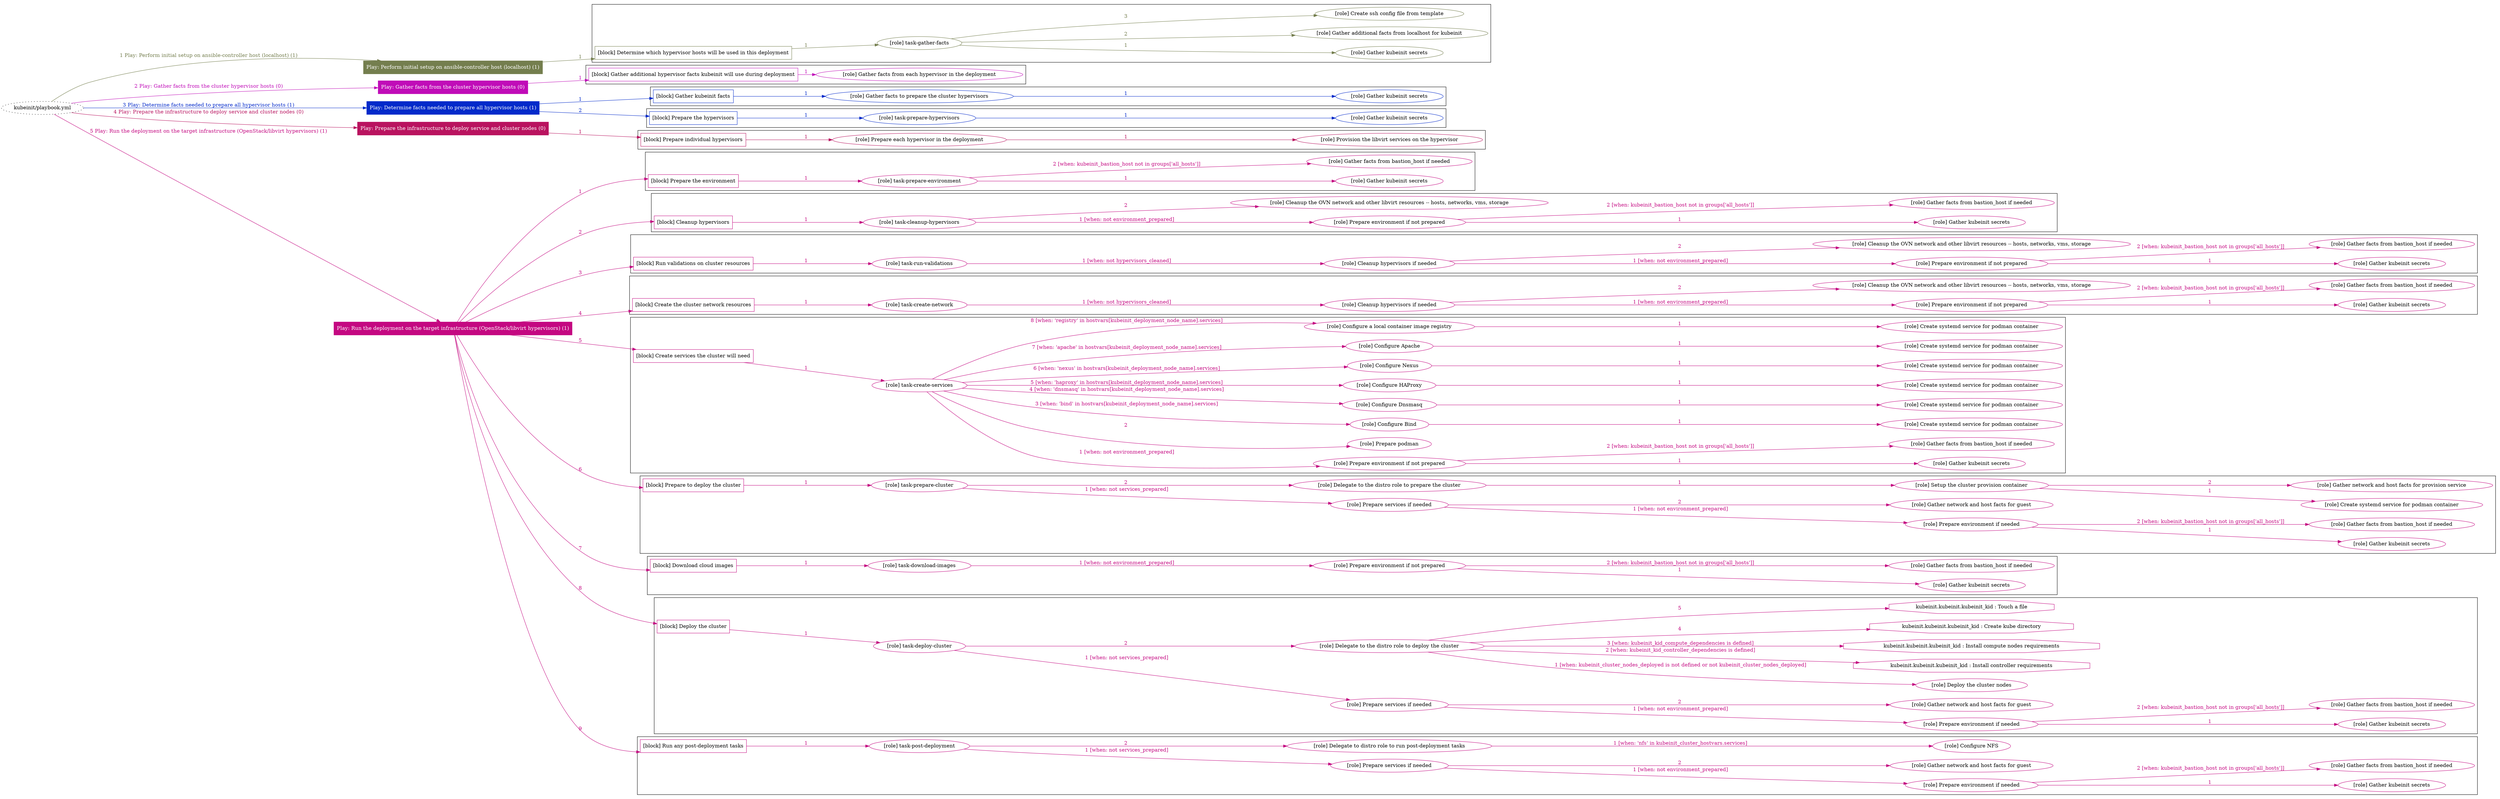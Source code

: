 digraph {
	graph [concentrate=true ordering=in rankdir=LR ratio=fill]
	edge [esep=5 sep=10]
	"kubeinit/playbook.yml" [URL="/home/runner/work/kubeinit/kubeinit/kubeinit/playbook.yml" id=playbook_21235472 style=dotted]
	"kubeinit/playbook.yml" -> play_1f4f3365 [label="1 Play: Perform initial setup on ansible-controller host (localhost) (1)" color="#747e4e" fontcolor="#747e4e" id=edge_play_1f4f3365 labeltooltip="1 Play: Perform initial setup on ansible-controller host (localhost) (1)" tooltip="1 Play: Perform initial setup on ansible-controller host (localhost) (1)"]
	subgraph "Play: Perform initial setup on ansible-controller host (localhost) (1)" {
		play_1f4f3365 [label="Play: Perform initial setup on ansible-controller host (localhost) (1)" URL="/home/runner/work/kubeinit/kubeinit/kubeinit/playbook.yml" color="#747e4e" fontcolor="#ffffff" id=play_1f4f3365 shape=box style=filled tooltip=localhost]
		play_1f4f3365 -> block_ff9e8932 [label=1 color="#747e4e" fontcolor="#747e4e" id=edge_block_ff9e8932 labeltooltip=1 tooltip=1]
		subgraph cluster_block_ff9e8932 {
			block_ff9e8932 [label="[block] Determine which hypervisor hosts will be used in this deployment" URL="/home/runner/work/kubeinit/kubeinit/kubeinit/playbook.yml" color="#747e4e" id=block_ff9e8932 labeltooltip="Determine which hypervisor hosts will be used in this deployment" shape=box tooltip="Determine which hypervisor hosts will be used in this deployment"]
			block_ff9e8932 -> role_da3640dc [label="1 " color="#747e4e" fontcolor="#747e4e" id=edge_role_da3640dc labeltooltip="1 " tooltip="1 "]
			subgraph "task-gather-facts" {
				role_da3640dc [label="[role] task-gather-facts" URL="/home/runner/work/kubeinit/kubeinit/kubeinit/playbook.yml" color="#747e4e" id=role_da3640dc tooltip="task-gather-facts"]
				role_da3640dc -> role_4fea3821 [label="1 " color="#747e4e" fontcolor="#747e4e" id=edge_role_4fea3821 labeltooltip="1 " tooltip="1 "]
				subgraph "Gather kubeinit secrets" {
					role_4fea3821 [label="[role] Gather kubeinit secrets" URL="/home/runner/.ansible/collections/ansible_collections/kubeinit/kubeinit/roles/kubeinit_prepare/tasks/build_hypervisors_group.yml" color="#747e4e" id=role_4fea3821 tooltip="Gather kubeinit secrets"]
				}
				role_da3640dc -> role_4d89ebb9 [label="2 " color="#747e4e" fontcolor="#747e4e" id=edge_role_4d89ebb9 labeltooltip="2 " tooltip="2 "]
				subgraph "Gather additional facts from localhost for kubeinit" {
					role_4d89ebb9 [label="[role] Gather additional facts from localhost for kubeinit" URL="/home/runner/.ansible/collections/ansible_collections/kubeinit/kubeinit/roles/kubeinit_prepare/tasks/build_hypervisors_group.yml" color="#747e4e" id=role_4d89ebb9 tooltip="Gather additional facts from localhost for kubeinit"]
				}
				role_da3640dc -> role_6c531933 [label="3 " color="#747e4e" fontcolor="#747e4e" id=edge_role_6c531933 labeltooltip="3 " tooltip="3 "]
				subgraph "Create ssh config file from template" {
					role_6c531933 [label="[role] Create ssh config file from template" URL="/home/runner/.ansible/collections/ansible_collections/kubeinit/kubeinit/roles/kubeinit_prepare/tasks/build_hypervisors_group.yml" color="#747e4e" id=role_6c531933 tooltip="Create ssh config file from template"]
				}
			}
		}
	}
	"kubeinit/playbook.yml" -> play_db248023 [label="2 Play: Gather facts from the cluster hypervisor hosts (0)" color="#c00cb8" fontcolor="#c00cb8" id=edge_play_db248023 labeltooltip="2 Play: Gather facts from the cluster hypervisor hosts (0)" tooltip="2 Play: Gather facts from the cluster hypervisor hosts (0)"]
	subgraph "Play: Gather facts from the cluster hypervisor hosts (0)" {
		play_db248023 [label="Play: Gather facts from the cluster hypervisor hosts (0)" URL="/home/runner/work/kubeinit/kubeinit/kubeinit/playbook.yml" color="#c00cb8" fontcolor="#ffffff" id=play_db248023 shape=box style=filled tooltip="Play: Gather facts from the cluster hypervisor hosts (0)"]
		play_db248023 -> block_a4d9d4aa [label=1 color="#c00cb8" fontcolor="#c00cb8" id=edge_block_a4d9d4aa labeltooltip=1 tooltip=1]
		subgraph cluster_block_a4d9d4aa {
			block_a4d9d4aa [label="[block] Gather additional hypervisor facts kubeinit will use during deployment" URL="/home/runner/work/kubeinit/kubeinit/kubeinit/playbook.yml" color="#c00cb8" id=block_a4d9d4aa labeltooltip="Gather additional hypervisor facts kubeinit will use during deployment" shape=box tooltip="Gather additional hypervisor facts kubeinit will use during deployment"]
			block_a4d9d4aa -> role_084b9952 [label="1 " color="#c00cb8" fontcolor="#c00cb8" id=edge_role_084b9952 labeltooltip="1 " tooltip="1 "]
			subgraph "Gather facts from each hypervisor in the deployment" {
				role_084b9952 [label="[role] Gather facts from each hypervisor in the deployment" URL="/home/runner/work/kubeinit/kubeinit/kubeinit/playbook.yml" color="#c00cb8" id=role_084b9952 tooltip="Gather facts from each hypervisor in the deployment"]
			}
		}
	}
	"kubeinit/playbook.yml" -> play_054c0769 [label="3 Play: Determine facts needed to prepare all hypervisor hosts (1)" color="#022aca" fontcolor="#022aca" id=edge_play_054c0769 labeltooltip="3 Play: Determine facts needed to prepare all hypervisor hosts (1)" tooltip="3 Play: Determine facts needed to prepare all hypervisor hosts (1)"]
	subgraph "Play: Determine facts needed to prepare all hypervisor hosts (1)" {
		play_054c0769 [label="Play: Determine facts needed to prepare all hypervisor hosts (1)" URL="/home/runner/work/kubeinit/kubeinit/kubeinit/playbook.yml" color="#022aca" fontcolor="#ffffff" id=play_054c0769 shape=box style=filled tooltip=localhost]
		play_054c0769 -> block_5d9e2b5e [label=1 color="#022aca" fontcolor="#022aca" id=edge_block_5d9e2b5e labeltooltip=1 tooltip=1]
		subgraph cluster_block_5d9e2b5e {
			block_5d9e2b5e [label="[block] Gather kubeinit facts" URL="/home/runner/work/kubeinit/kubeinit/kubeinit/playbook.yml" color="#022aca" id=block_5d9e2b5e labeltooltip="Gather kubeinit facts" shape=box tooltip="Gather kubeinit facts"]
			block_5d9e2b5e -> role_c0f52759 [label="1 " color="#022aca" fontcolor="#022aca" id=edge_role_c0f52759 labeltooltip="1 " tooltip="1 "]
			subgraph "Gather facts to prepare the cluster hypervisors" {
				role_c0f52759 [label="[role] Gather facts to prepare the cluster hypervisors" URL="/home/runner/work/kubeinit/kubeinit/kubeinit/playbook.yml" color="#022aca" id=role_c0f52759 tooltip="Gather facts to prepare the cluster hypervisors"]
				role_c0f52759 -> role_374b3f3c [label="1 " color="#022aca" fontcolor="#022aca" id=edge_role_374b3f3c labeltooltip="1 " tooltip="1 "]
				subgraph "Gather kubeinit secrets" {
					role_374b3f3c [label="[role] Gather kubeinit secrets" URL="/home/runner/.ansible/collections/ansible_collections/kubeinit/kubeinit/roles/kubeinit_prepare/tasks/gather_kubeinit_facts.yml" color="#022aca" id=role_374b3f3c tooltip="Gather kubeinit secrets"]
				}
			}
		}
		play_054c0769 -> block_ddd25467 [label=2 color="#022aca" fontcolor="#022aca" id=edge_block_ddd25467 labeltooltip=2 tooltip=2]
		subgraph cluster_block_ddd25467 {
			block_ddd25467 [label="[block] Prepare the hypervisors" URL="/home/runner/work/kubeinit/kubeinit/kubeinit/playbook.yml" color="#022aca" id=block_ddd25467 labeltooltip="Prepare the hypervisors" shape=box tooltip="Prepare the hypervisors"]
			block_ddd25467 -> role_ae92eb86 [label="1 " color="#022aca" fontcolor="#022aca" id=edge_role_ae92eb86 labeltooltip="1 " tooltip="1 "]
			subgraph "task-prepare-hypervisors" {
				role_ae92eb86 [label="[role] task-prepare-hypervisors" URL="/home/runner/work/kubeinit/kubeinit/kubeinit/playbook.yml" color="#022aca" id=role_ae92eb86 tooltip="task-prepare-hypervisors"]
				role_ae92eb86 -> role_31b6d04e [label="1 " color="#022aca" fontcolor="#022aca" id=edge_role_31b6d04e labeltooltip="1 " tooltip="1 "]
				subgraph "Gather kubeinit secrets" {
					role_31b6d04e [label="[role] Gather kubeinit secrets" URL="/home/runner/.ansible/collections/ansible_collections/kubeinit/kubeinit/roles/kubeinit_prepare/tasks/gather_kubeinit_facts.yml" color="#022aca" id=role_31b6d04e tooltip="Gather kubeinit secrets"]
				}
			}
		}
	}
	"kubeinit/playbook.yml" -> play_6413b177 [label="4 Play: Prepare the infrastructure to deploy service and cluster nodes (0)" color="#b9135f" fontcolor="#b9135f" id=edge_play_6413b177 labeltooltip="4 Play: Prepare the infrastructure to deploy service and cluster nodes (0)" tooltip="4 Play: Prepare the infrastructure to deploy service and cluster nodes (0)"]
	subgraph "Play: Prepare the infrastructure to deploy service and cluster nodes (0)" {
		play_6413b177 [label="Play: Prepare the infrastructure to deploy service and cluster nodes (0)" URL="/home/runner/work/kubeinit/kubeinit/kubeinit/playbook.yml" color="#b9135f" fontcolor="#ffffff" id=play_6413b177 shape=box style=filled tooltip="Play: Prepare the infrastructure to deploy service and cluster nodes (0)"]
		play_6413b177 -> block_71e6e946 [label=1 color="#b9135f" fontcolor="#b9135f" id=edge_block_71e6e946 labeltooltip=1 tooltip=1]
		subgraph cluster_block_71e6e946 {
			block_71e6e946 [label="[block] Prepare individual hypervisors" URL="/home/runner/work/kubeinit/kubeinit/kubeinit/playbook.yml" color="#b9135f" id=block_71e6e946 labeltooltip="Prepare individual hypervisors" shape=box tooltip="Prepare individual hypervisors"]
			block_71e6e946 -> role_21baf020 [label="1 " color="#b9135f" fontcolor="#b9135f" id=edge_role_21baf020 labeltooltip="1 " tooltip="1 "]
			subgraph "Prepare each hypervisor in the deployment" {
				role_21baf020 [label="[role] Prepare each hypervisor in the deployment" URL="/home/runner/work/kubeinit/kubeinit/kubeinit/playbook.yml" color="#b9135f" id=role_21baf020 tooltip="Prepare each hypervisor in the deployment"]
				role_21baf020 -> role_34af9deb [label="1 " color="#b9135f" fontcolor="#b9135f" id=edge_role_34af9deb labeltooltip="1 " tooltip="1 "]
				subgraph "Provision the libvirt services on the hypervisor" {
					role_34af9deb [label="[role] Provision the libvirt services on the hypervisor" URL="/home/runner/.ansible/collections/ansible_collections/kubeinit/kubeinit/roles/kubeinit_prepare/tasks/prepare_hypervisor.yml" color="#b9135f" id=role_34af9deb tooltip="Provision the libvirt services on the hypervisor"]
				}
			}
		}
	}
	"kubeinit/playbook.yml" -> play_88e0c497 [label="5 Play: Run the deployment on the target infrastructure (OpenStack/libvirt hypervisors) (1)" color="#c40881" fontcolor="#c40881" id=edge_play_88e0c497 labeltooltip="5 Play: Run the deployment on the target infrastructure (OpenStack/libvirt hypervisors) (1)" tooltip="5 Play: Run the deployment on the target infrastructure (OpenStack/libvirt hypervisors) (1)"]
	subgraph "Play: Run the deployment on the target infrastructure (OpenStack/libvirt hypervisors) (1)" {
		play_88e0c497 [label="Play: Run the deployment on the target infrastructure (OpenStack/libvirt hypervisors) (1)" URL="/home/runner/work/kubeinit/kubeinit/kubeinit/playbook.yml" color="#c40881" fontcolor="#ffffff" id=play_88e0c497 shape=box style=filled tooltip=localhost]
		play_88e0c497 -> block_e485874b [label=1 color="#c40881" fontcolor="#c40881" id=edge_block_e485874b labeltooltip=1 tooltip=1]
		subgraph cluster_block_e485874b {
			block_e485874b [label="[block] Prepare the environment" URL="/home/runner/work/kubeinit/kubeinit/kubeinit/playbook.yml" color="#c40881" id=block_e485874b labeltooltip="Prepare the environment" shape=box tooltip="Prepare the environment"]
			block_e485874b -> role_4ea44d66 [label="1 " color="#c40881" fontcolor="#c40881" id=edge_role_4ea44d66 labeltooltip="1 " tooltip="1 "]
			subgraph "task-prepare-environment" {
				role_4ea44d66 [label="[role] task-prepare-environment" URL="/home/runner/work/kubeinit/kubeinit/kubeinit/playbook.yml" color="#c40881" id=role_4ea44d66 tooltip="task-prepare-environment"]
				role_4ea44d66 -> role_2ee0fb2a [label="1 " color="#c40881" fontcolor="#c40881" id=edge_role_2ee0fb2a labeltooltip="1 " tooltip="1 "]
				subgraph "Gather kubeinit secrets" {
					role_2ee0fb2a [label="[role] Gather kubeinit secrets" URL="/home/runner/.ansible/collections/ansible_collections/kubeinit/kubeinit/roles/kubeinit_prepare/tasks/gather_kubeinit_facts.yml" color="#c40881" id=role_2ee0fb2a tooltip="Gather kubeinit secrets"]
				}
				role_4ea44d66 -> role_d14feb43 [label="2 [when: kubeinit_bastion_host not in groups['all_hosts']]" color="#c40881" fontcolor="#c40881" id=edge_role_d14feb43 labeltooltip="2 [when: kubeinit_bastion_host not in groups['all_hosts']]" tooltip="2 [when: kubeinit_bastion_host not in groups['all_hosts']]"]
				subgraph "Gather facts from bastion_host if needed" {
					role_d14feb43 [label="[role] Gather facts from bastion_host if needed" URL="/home/runner/.ansible/collections/ansible_collections/kubeinit/kubeinit/roles/kubeinit_prepare/tasks/main.yml" color="#c40881" id=role_d14feb43 tooltip="Gather facts from bastion_host if needed"]
				}
			}
		}
		play_88e0c497 -> block_d9057880 [label=2 color="#c40881" fontcolor="#c40881" id=edge_block_d9057880 labeltooltip=2 tooltip=2]
		subgraph cluster_block_d9057880 {
			block_d9057880 [label="[block] Cleanup hypervisors" URL="/home/runner/work/kubeinit/kubeinit/kubeinit/playbook.yml" color="#c40881" id=block_d9057880 labeltooltip="Cleanup hypervisors" shape=box tooltip="Cleanup hypervisors"]
			block_d9057880 -> role_2c04cf94 [label="1 " color="#c40881" fontcolor="#c40881" id=edge_role_2c04cf94 labeltooltip="1 " tooltip="1 "]
			subgraph "task-cleanup-hypervisors" {
				role_2c04cf94 [label="[role] task-cleanup-hypervisors" URL="/home/runner/work/kubeinit/kubeinit/kubeinit/playbook.yml" color="#c40881" id=role_2c04cf94 tooltip="task-cleanup-hypervisors"]
				role_2c04cf94 -> role_005e986f [label="1 [when: not environment_prepared]" color="#c40881" fontcolor="#c40881" id=edge_role_005e986f labeltooltip="1 [when: not environment_prepared]" tooltip="1 [when: not environment_prepared]"]
				subgraph "Prepare environment if not prepared" {
					role_005e986f [label="[role] Prepare environment if not prepared" URL="/home/runner/.ansible/collections/ansible_collections/kubeinit/kubeinit/roles/kubeinit_libvirt/tasks/cleanup_hypervisors.yml" color="#c40881" id=role_005e986f tooltip="Prepare environment if not prepared"]
					role_005e986f -> role_2aa5b03b [label="1 " color="#c40881" fontcolor="#c40881" id=edge_role_2aa5b03b labeltooltip="1 " tooltip="1 "]
					subgraph "Gather kubeinit secrets" {
						role_2aa5b03b [label="[role] Gather kubeinit secrets" URL="/home/runner/.ansible/collections/ansible_collections/kubeinit/kubeinit/roles/kubeinit_prepare/tasks/gather_kubeinit_facts.yml" color="#c40881" id=role_2aa5b03b tooltip="Gather kubeinit secrets"]
					}
					role_005e986f -> role_3e58c1db [label="2 [when: kubeinit_bastion_host not in groups['all_hosts']]" color="#c40881" fontcolor="#c40881" id=edge_role_3e58c1db labeltooltip="2 [when: kubeinit_bastion_host not in groups['all_hosts']]" tooltip="2 [when: kubeinit_bastion_host not in groups['all_hosts']]"]
					subgraph "Gather facts from bastion_host if needed" {
						role_3e58c1db [label="[role] Gather facts from bastion_host if needed" URL="/home/runner/.ansible/collections/ansible_collections/kubeinit/kubeinit/roles/kubeinit_prepare/tasks/main.yml" color="#c40881" id=role_3e58c1db tooltip="Gather facts from bastion_host if needed"]
					}
				}
				role_2c04cf94 -> role_91be3579 [label="2 " color="#c40881" fontcolor="#c40881" id=edge_role_91be3579 labeltooltip="2 " tooltip="2 "]
				subgraph "Cleanup the OVN network and other libvirt resources -- hosts, networks, vms, storage" {
					role_91be3579 [label="[role] Cleanup the OVN network and other libvirt resources -- hosts, networks, vms, storage" URL="/home/runner/.ansible/collections/ansible_collections/kubeinit/kubeinit/roles/kubeinit_libvirt/tasks/cleanup_hypervisors.yml" color="#c40881" id=role_91be3579 tooltip="Cleanup the OVN network and other libvirt resources -- hosts, networks, vms, storage"]
				}
			}
		}
		play_88e0c497 -> block_3b12d610 [label=3 color="#c40881" fontcolor="#c40881" id=edge_block_3b12d610 labeltooltip=3 tooltip=3]
		subgraph cluster_block_3b12d610 {
			block_3b12d610 [label="[block] Run validations on cluster resources" URL="/home/runner/work/kubeinit/kubeinit/kubeinit/playbook.yml" color="#c40881" id=block_3b12d610 labeltooltip="Run validations on cluster resources" shape=box tooltip="Run validations on cluster resources"]
			block_3b12d610 -> role_5f090d28 [label="1 " color="#c40881" fontcolor="#c40881" id=edge_role_5f090d28 labeltooltip="1 " tooltip="1 "]
			subgraph "task-run-validations" {
				role_5f090d28 [label="[role] task-run-validations" URL="/home/runner/work/kubeinit/kubeinit/kubeinit/playbook.yml" color="#c40881" id=role_5f090d28 tooltip="task-run-validations"]
				role_5f090d28 -> role_07cefd48 [label="1 [when: not hypervisors_cleaned]" color="#c40881" fontcolor="#c40881" id=edge_role_07cefd48 labeltooltip="1 [when: not hypervisors_cleaned]" tooltip="1 [when: not hypervisors_cleaned]"]
				subgraph "Cleanup hypervisors if needed" {
					role_07cefd48 [label="[role] Cleanup hypervisors if needed" URL="/home/runner/.ansible/collections/ansible_collections/kubeinit/kubeinit/roles/kubeinit_validations/tasks/main.yml" color="#c40881" id=role_07cefd48 tooltip="Cleanup hypervisors if needed"]
					role_07cefd48 -> role_c69d4cf7 [label="1 [when: not environment_prepared]" color="#c40881" fontcolor="#c40881" id=edge_role_c69d4cf7 labeltooltip="1 [when: not environment_prepared]" tooltip="1 [when: not environment_prepared]"]
					subgraph "Prepare environment if not prepared" {
						role_c69d4cf7 [label="[role] Prepare environment if not prepared" URL="/home/runner/.ansible/collections/ansible_collections/kubeinit/kubeinit/roles/kubeinit_libvirt/tasks/cleanup_hypervisors.yml" color="#c40881" id=role_c69d4cf7 tooltip="Prepare environment if not prepared"]
						role_c69d4cf7 -> role_babfdae6 [label="1 " color="#c40881" fontcolor="#c40881" id=edge_role_babfdae6 labeltooltip="1 " tooltip="1 "]
						subgraph "Gather kubeinit secrets" {
							role_babfdae6 [label="[role] Gather kubeinit secrets" URL="/home/runner/.ansible/collections/ansible_collections/kubeinit/kubeinit/roles/kubeinit_prepare/tasks/gather_kubeinit_facts.yml" color="#c40881" id=role_babfdae6 tooltip="Gather kubeinit secrets"]
						}
						role_c69d4cf7 -> role_fca86f2c [label="2 [when: kubeinit_bastion_host not in groups['all_hosts']]" color="#c40881" fontcolor="#c40881" id=edge_role_fca86f2c labeltooltip="2 [when: kubeinit_bastion_host not in groups['all_hosts']]" tooltip="2 [when: kubeinit_bastion_host not in groups['all_hosts']]"]
						subgraph "Gather facts from bastion_host if needed" {
							role_fca86f2c [label="[role] Gather facts from bastion_host if needed" URL="/home/runner/.ansible/collections/ansible_collections/kubeinit/kubeinit/roles/kubeinit_prepare/tasks/main.yml" color="#c40881" id=role_fca86f2c tooltip="Gather facts from bastion_host if needed"]
						}
					}
					role_07cefd48 -> role_3c5aa224 [label="2 " color="#c40881" fontcolor="#c40881" id=edge_role_3c5aa224 labeltooltip="2 " tooltip="2 "]
					subgraph "Cleanup the OVN network and other libvirt resources -- hosts, networks, vms, storage" {
						role_3c5aa224 [label="[role] Cleanup the OVN network and other libvirt resources -- hosts, networks, vms, storage" URL="/home/runner/.ansible/collections/ansible_collections/kubeinit/kubeinit/roles/kubeinit_libvirt/tasks/cleanup_hypervisors.yml" color="#c40881" id=role_3c5aa224 tooltip="Cleanup the OVN network and other libvirt resources -- hosts, networks, vms, storage"]
					}
				}
			}
		}
		play_88e0c497 -> block_05bf5f85 [label=4 color="#c40881" fontcolor="#c40881" id=edge_block_05bf5f85 labeltooltip=4 tooltip=4]
		subgraph cluster_block_05bf5f85 {
			block_05bf5f85 [label="[block] Create the cluster network resources" URL="/home/runner/work/kubeinit/kubeinit/kubeinit/playbook.yml" color="#c40881" id=block_05bf5f85 labeltooltip="Create the cluster network resources" shape=box tooltip="Create the cluster network resources"]
			block_05bf5f85 -> role_61d574cb [label="1 " color="#c40881" fontcolor="#c40881" id=edge_role_61d574cb labeltooltip="1 " tooltip="1 "]
			subgraph "task-create-network" {
				role_61d574cb [label="[role] task-create-network" URL="/home/runner/work/kubeinit/kubeinit/kubeinit/playbook.yml" color="#c40881" id=role_61d574cb tooltip="task-create-network"]
				role_61d574cb -> role_a824eaa3 [label="1 [when: not hypervisors_cleaned]" color="#c40881" fontcolor="#c40881" id=edge_role_a824eaa3 labeltooltip="1 [when: not hypervisors_cleaned]" tooltip="1 [when: not hypervisors_cleaned]"]
				subgraph "Cleanup hypervisors if needed" {
					role_a824eaa3 [label="[role] Cleanup hypervisors if needed" URL="/home/runner/.ansible/collections/ansible_collections/kubeinit/kubeinit/roles/kubeinit_libvirt/tasks/create_network.yml" color="#c40881" id=role_a824eaa3 tooltip="Cleanup hypervisors if needed"]
					role_a824eaa3 -> role_1e064bdb [label="1 [when: not environment_prepared]" color="#c40881" fontcolor="#c40881" id=edge_role_1e064bdb labeltooltip="1 [when: not environment_prepared]" tooltip="1 [when: not environment_prepared]"]
					subgraph "Prepare environment if not prepared" {
						role_1e064bdb [label="[role] Prepare environment if not prepared" URL="/home/runner/.ansible/collections/ansible_collections/kubeinit/kubeinit/roles/kubeinit_libvirt/tasks/cleanup_hypervisors.yml" color="#c40881" id=role_1e064bdb tooltip="Prepare environment if not prepared"]
						role_1e064bdb -> role_d5f532ae [label="1 " color="#c40881" fontcolor="#c40881" id=edge_role_d5f532ae labeltooltip="1 " tooltip="1 "]
						subgraph "Gather kubeinit secrets" {
							role_d5f532ae [label="[role] Gather kubeinit secrets" URL="/home/runner/.ansible/collections/ansible_collections/kubeinit/kubeinit/roles/kubeinit_prepare/tasks/gather_kubeinit_facts.yml" color="#c40881" id=role_d5f532ae tooltip="Gather kubeinit secrets"]
						}
						role_1e064bdb -> role_ec8f5fe4 [label="2 [when: kubeinit_bastion_host not in groups['all_hosts']]" color="#c40881" fontcolor="#c40881" id=edge_role_ec8f5fe4 labeltooltip="2 [when: kubeinit_bastion_host not in groups['all_hosts']]" tooltip="2 [when: kubeinit_bastion_host not in groups['all_hosts']]"]
						subgraph "Gather facts from bastion_host if needed" {
							role_ec8f5fe4 [label="[role] Gather facts from bastion_host if needed" URL="/home/runner/.ansible/collections/ansible_collections/kubeinit/kubeinit/roles/kubeinit_prepare/tasks/main.yml" color="#c40881" id=role_ec8f5fe4 tooltip="Gather facts from bastion_host if needed"]
						}
					}
					role_a824eaa3 -> role_abe1dfbd [label="2 " color="#c40881" fontcolor="#c40881" id=edge_role_abe1dfbd labeltooltip="2 " tooltip="2 "]
					subgraph "Cleanup the OVN network and other libvirt resources -- hosts, networks, vms, storage" {
						role_abe1dfbd [label="[role] Cleanup the OVN network and other libvirt resources -- hosts, networks, vms, storage" URL="/home/runner/.ansible/collections/ansible_collections/kubeinit/kubeinit/roles/kubeinit_libvirt/tasks/cleanup_hypervisors.yml" color="#c40881" id=role_abe1dfbd tooltip="Cleanup the OVN network and other libvirt resources -- hosts, networks, vms, storage"]
					}
				}
			}
		}
		play_88e0c497 -> block_cde2bed9 [label=5 color="#c40881" fontcolor="#c40881" id=edge_block_cde2bed9 labeltooltip=5 tooltip=5]
		subgraph cluster_block_cde2bed9 {
			block_cde2bed9 [label="[block] Create services the cluster will need" URL="/home/runner/work/kubeinit/kubeinit/kubeinit/playbook.yml" color="#c40881" id=block_cde2bed9 labeltooltip="Create services the cluster will need" shape=box tooltip="Create services the cluster will need"]
			block_cde2bed9 -> role_06af5a5e [label="1 " color="#c40881" fontcolor="#c40881" id=edge_role_06af5a5e labeltooltip="1 " tooltip="1 "]
			subgraph "task-create-services" {
				role_06af5a5e [label="[role] task-create-services" URL="/home/runner/work/kubeinit/kubeinit/kubeinit/playbook.yml" color="#c40881" id=role_06af5a5e tooltip="task-create-services"]
				role_06af5a5e -> role_9616e3d0 [label="1 [when: not environment_prepared]" color="#c40881" fontcolor="#c40881" id=edge_role_9616e3d0 labeltooltip="1 [when: not environment_prepared]" tooltip="1 [when: not environment_prepared]"]
				subgraph "Prepare environment if not prepared" {
					role_9616e3d0 [label="[role] Prepare environment if not prepared" URL="/home/runner/.ansible/collections/ansible_collections/kubeinit/kubeinit/roles/kubeinit_services/tasks/main.yml" color="#c40881" id=role_9616e3d0 tooltip="Prepare environment if not prepared"]
					role_9616e3d0 -> role_13f12038 [label="1 " color="#c40881" fontcolor="#c40881" id=edge_role_13f12038 labeltooltip="1 " tooltip="1 "]
					subgraph "Gather kubeinit secrets" {
						role_13f12038 [label="[role] Gather kubeinit secrets" URL="/home/runner/.ansible/collections/ansible_collections/kubeinit/kubeinit/roles/kubeinit_prepare/tasks/gather_kubeinit_facts.yml" color="#c40881" id=role_13f12038 tooltip="Gather kubeinit secrets"]
					}
					role_9616e3d0 -> role_bbd8f25f [label="2 [when: kubeinit_bastion_host not in groups['all_hosts']]" color="#c40881" fontcolor="#c40881" id=edge_role_bbd8f25f labeltooltip="2 [when: kubeinit_bastion_host not in groups['all_hosts']]" tooltip="2 [when: kubeinit_bastion_host not in groups['all_hosts']]"]
					subgraph "Gather facts from bastion_host if needed" {
						role_bbd8f25f [label="[role] Gather facts from bastion_host if needed" URL="/home/runner/.ansible/collections/ansible_collections/kubeinit/kubeinit/roles/kubeinit_prepare/tasks/main.yml" color="#c40881" id=role_bbd8f25f tooltip="Gather facts from bastion_host if needed"]
					}
				}
				role_06af5a5e -> role_5b15089a [label="2 " color="#c40881" fontcolor="#c40881" id=edge_role_5b15089a labeltooltip="2 " tooltip="2 "]
				subgraph "Prepare podman" {
					role_5b15089a [label="[role] Prepare podman" URL="/home/runner/.ansible/collections/ansible_collections/kubeinit/kubeinit/roles/kubeinit_services/tasks/00_create_service_pod.yml" color="#c40881" id=role_5b15089a tooltip="Prepare podman"]
				}
				role_06af5a5e -> role_077bc799 [label="3 [when: 'bind' in hostvars[kubeinit_deployment_node_name].services]" color="#c40881" fontcolor="#c40881" id=edge_role_077bc799 labeltooltip="3 [when: 'bind' in hostvars[kubeinit_deployment_node_name].services]" tooltip="3 [when: 'bind' in hostvars[kubeinit_deployment_node_name].services]"]
				subgraph "Configure Bind" {
					role_077bc799 [label="[role] Configure Bind" URL="/home/runner/.ansible/collections/ansible_collections/kubeinit/kubeinit/roles/kubeinit_services/tasks/start_services_containers.yml" color="#c40881" id=role_077bc799 tooltip="Configure Bind"]
					role_077bc799 -> role_8490b022 [label="1 " color="#c40881" fontcolor="#c40881" id=edge_role_8490b022 labeltooltip="1 " tooltip="1 "]
					subgraph "Create systemd service for podman container" {
						role_8490b022 [label="[role] Create systemd service for podman container" URL="/home/runner/.ansible/collections/ansible_collections/kubeinit/kubeinit/roles/kubeinit_bind/tasks/main.yml" color="#c40881" id=role_8490b022 tooltip="Create systemd service for podman container"]
					}
				}
				role_06af5a5e -> role_f682f509 [label="4 [when: 'dnsmasq' in hostvars[kubeinit_deployment_node_name].services]" color="#c40881" fontcolor="#c40881" id=edge_role_f682f509 labeltooltip="4 [when: 'dnsmasq' in hostvars[kubeinit_deployment_node_name].services]" tooltip="4 [when: 'dnsmasq' in hostvars[kubeinit_deployment_node_name].services]"]
				subgraph "Configure Dnsmasq" {
					role_f682f509 [label="[role] Configure Dnsmasq" URL="/home/runner/.ansible/collections/ansible_collections/kubeinit/kubeinit/roles/kubeinit_services/tasks/start_services_containers.yml" color="#c40881" id=role_f682f509 tooltip="Configure Dnsmasq"]
					role_f682f509 -> role_72271107 [label="1 " color="#c40881" fontcolor="#c40881" id=edge_role_72271107 labeltooltip="1 " tooltip="1 "]
					subgraph "Create systemd service for podman container" {
						role_72271107 [label="[role] Create systemd service for podman container" URL="/home/runner/.ansible/collections/ansible_collections/kubeinit/kubeinit/roles/kubeinit_dnsmasq/tasks/main.yml" color="#c40881" id=role_72271107 tooltip="Create systemd service for podman container"]
					}
				}
				role_06af5a5e -> role_8a9978be [label="5 [when: 'haproxy' in hostvars[kubeinit_deployment_node_name].services]" color="#c40881" fontcolor="#c40881" id=edge_role_8a9978be labeltooltip="5 [when: 'haproxy' in hostvars[kubeinit_deployment_node_name].services]" tooltip="5 [when: 'haproxy' in hostvars[kubeinit_deployment_node_name].services]"]
				subgraph "Configure HAProxy" {
					role_8a9978be [label="[role] Configure HAProxy" URL="/home/runner/.ansible/collections/ansible_collections/kubeinit/kubeinit/roles/kubeinit_services/tasks/start_services_containers.yml" color="#c40881" id=role_8a9978be tooltip="Configure HAProxy"]
					role_8a9978be -> role_4998140d [label="1 " color="#c40881" fontcolor="#c40881" id=edge_role_4998140d labeltooltip="1 " tooltip="1 "]
					subgraph "Create systemd service for podman container" {
						role_4998140d [label="[role] Create systemd service for podman container" URL="/home/runner/.ansible/collections/ansible_collections/kubeinit/kubeinit/roles/kubeinit_haproxy/tasks/main.yml" color="#c40881" id=role_4998140d tooltip="Create systemd service for podman container"]
					}
				}
				role_06af5a5e -> role_0048ed1d [label="6 [when: 'nexus' in hostvars[kubeinit_deployment_node_name].services]" color="#c40881" fontcolor="#c40881" id=edge_role_0048ed1d labeltooltip="6 [when: 'nexus' in hostvars[kubeinit_deployment_node_name].services]" tooltip="6 [when: 'nexus' in hostvars[kubeinit_deployment_node_name].services]"]
				subgraph "Configure Nexus" {
					role_0048ed1d [label="[role] Configure Nexus" URL="/home/runner/.ansible/collections/ansible_collections/kubeinit/kubeinit/roles/kubeinit_services/tasks/start_services_containers.yml" color="#c40881" id=role_0048ed1d tooltip="Configure Nexus"]
					role_0048ed1d -> role_090a3bdd [label="1 " color="#c40881" fontcolor="#c40881" id=edge_role_090a3bdd labeltooltip="1 " tooltip="1 "]
					subgraph "Create systemd service for podman container" {
						role_090a3bdd [label="[role] Create systemd service for podman container" URL="/home/runner/.ansible/collections/ansible_collections/kubeinit/kubeinit/roles/kubeinit_nexus/tasks/main.yml" color="#c40881" id=role_090a3bdd tooltip="Create systemd service for podman container"]
					}
				}
				role_06af5a5e -> role_eb0d851a [label="7 [when: 'apache' in hostvars[kubeinit_deployment_node_name].services]" color="#c40881" fontcolor="#c40881" id=edge_role_eb0d851a labeltooltip="7 [when: 'apache' in hostvars[kubeinit_deployment_node_name].services]" tooltip="7 [when: 'apache' in hostvars[kubeinit_deployment_node_name].services]"]
				subgraph "Configure Apache" {
					role_eb0d851a [label="[role] Configure Apache" URL="/home/runner/.ansible/collections/ansible_collections/kubeinit/kubeinit/roles/kubeinit_services/tasks/start_services_containers.yml" color="#c40881" id=role_eb0d851a tooltip="Configure Apache"]
					role_eb0d851a -> role_55f02de2 [label="1 " color="#c40881" fontcolor="#c40881" id=edge_role_55f02de2 labeltooltip="1 " tooltip="1 "]
					subgraph "Create systemd service for podman container" {
						role_55f02de2 [label="[role] Create systemd service for podman container" URL="/home/runner/.ansible/collections/ansible_collections/kubeinit/kubeinit/roles/kubeinit_apache/tasks/main.yml" color="#c40881" id=role_55f02de2 tooltip="Create systemd service for podman container"]
					}
				}
				role_06af5a5e -> role_69f8631f [label="8 [when: 'registry' in hostvars[kubeinit_deployment_node_name].services]" color="#c40881" fontcolor="#c40881" id=edge_role_69f8631f labeltooltip="8 [when: 'registry' in hostvars[kubeinit_deployment_node_name].services]" tooltip="8 [when: 'registry' in hostvars[kubeinit_deployment_node_name].services]"]
				subgraph "Configure a local container image registry" {
					role_69f8631f [label="[role] Configure a local container image registry" URL="/home/runner/.ansible/collections/ansible_collections/kubeinit/kubeinit/roles/kubeinit_services/tasks/start_services_containers.yml" color="#c40881" id=role_69f8631f tooltip="Configure a local container image registry"]
					role_69f8631f -> role_c89a57c3 [label="1 " color="#c40881" fontcolor="#c40881" id=edge_role_c89a57c3 labeltooltip="1 " tooltip="1 "]
					subgraph "Create systemd service for podman container" {
						role_c89a57c3 [label="[role] Create systemd service for podman container" URL="/home/runner/.ansible/collections/ansible_collections/kubeinit/kubeinit/roles/kubeinit_registry/tasks/main.yml" color="#c40881" id=role_c89a57c3 tooltip="Create systemd service for podman container"]
					}
				}
			}
		}
		play_88e0c497 -> block_70f276d9 [label=6 color="#c40881" fontcolor="#c40881" id=edge_block_70f276d9 labeltooltip=6 tooltip=6]
		subgraph cluster_block_70f276d9 {
			block_70f276d9 [label="[block] Prepare to deploy the cluster" URL="/home/runner/work/kubeinit/kubeinit/kubeinit/playbook.yml" color="#c40881" id=block_70f276d9 labeltooltip="Prepare to deploy the cluster" shape=box tooltip="Prepare to deploy the cluster"]
			block_70f276d9 -> role_e7b661e4 [label="1 " color="#c40881" fontcolor="#c40881" id=edge_role_e7b661e4 labeltooltip="1 " tooltip="1 "]
			subgraph "task-prepare-cluster" {
				role_e7b661e4 [label="[role] task-prepare-cluster" URL="/home/runner/work/kubeinit/kubeinit/kubeinit/playbook.yml" color="#c40881" id=role_e7b661e4 tooltip="task-prepare-cluster"]
				role_e7b661e4 -> role_720f350a [label="1 [when: not services_prepared]" color="#c40881" fontcolor="#c40881" id=edge_role_720f350a labeltooltip="1 [when: not services_prepared]" tooltip="1 [when: not services_prepared]"]
				subgraph "Prepare services if needed" {
					role_720f350a [label="[role] Prepare services if needed" URL="/home/runner/.ansible/collections/ansible_collections/kubeinit/kubeinit/roles/kubeinit_prepare/tasks/prepare_cluster.yml" color="#c40881" id=role_720f350a tooltip="Prepare services if needed"]
					role_720f350a -> role_6fc70c35 [label="1 [when: not environment_prepared]" color="#c40881" fontcolor="#c40881" id=edge_role_6fc70c35 labeltooltip="1 [when: not environment_prepared]" tooltip="1 [when: not environment_prepared]"]
					subgraph "Prepare environment if needed" {
						role_6fc70c35 [label="[role] Prepare environment if needed" URL="/home/runner/.ansible/collections/ansible_collections/kubeinit/kubeinit/roles/kubeinit_services/tasks/prepare_services.yml" color="#c40881" id=role_6fc70c35 tooltip="Prepare environment if needed"]
						role_6fc70c35 -> role_4de56668 [label="1 " color="#c40881" fontcolor="#c40881" id=edge_role_4de56668 labeltooltip="1 " tooltip="1 "]
						subgraph "Gather kubeinit secrets" {
							role_4de56668 [label="[role] Gather kubeinit secrets" URL="/home/runner/.ansible/collections/ansible_collections/kubeinit/kubeinit/roles/kubeinit_prepare/tasks/gather_kubeinit_facts.yml" color="#c40881" id=role_4de56668 tooltip="Gather kubeinit secrets"]
						}
						role_6fc70c35 -> role_9084a23c [label="2 [when: kubeinit_bastion_host not in groups['all_hosts']]" color="#c40881" fontcolor="#c40881" id=edge_role_9084a23c labeltooltip="2 [when: kubeinit_bastion_host not in groups['all_hosts']]" tooltip="2 [when: kubeinit_bastion_host not in groups['all_hosts']]"]
						subgraph "Gather facts from bastion_host if needed" {
							role_9084a23c [label="[role] Gather facts from bastion_host if needed" URL="/home/runner/.ansible/collections/ansible_collections/kubeinit/kubeinit/roles/kubeinit_prepare/tasks/main.yml" color="#c40881" id=role_9084a23c tooltip="Gather facts from bastion_host if needed"]
						}
					}
					role_720f350a -> role_66141876 [label="2 " color="#c40881" fontcolor="#c40881" id=edge_role_66141876 labeltooltip="2 " tooltip="2 "]
					subgraph "Gather network and host facts for guest" {
						role_66141876 [label="[role] Gather network and host facts for guest" URL="/home/runner/.ansible/collections/ansible_collections/kubeinit/kubeinit/roles/kubeinit_services/tasks/prepare_services.yml" color="#c40881" id=role_66141876 tooltip="Gather network and host facts for guest"]
					}
				}
				role_e7b661e4 -> role_2c3cb370 [label="2 " color="#c40881" fontcolor="#c40881" id=edge_role_2c3cb370 labeltooltip="2 " tooltip="2 "]
				subgraph "Delegate to the distro role to prepare the cluster" {
					role_2c3cb370 [label="[role] Delegate to the distro role to prepare the cluster" URL="/home/runner/.ansible/collections/ansible_collections/kubeinit/kubeinit/roles/kubeinit_prepare/tasks/prepare_cluster.yml" color="#c40881" id=role_2c3cb370 tooltip="Delegate to the distro role to prepare the cluster"]
					role_2c3cb370 -> role_ada521eb [label="1 " color="#c40881" fontcolor="#c40881" id=edge_role_ada521eb labeltooltip="1 " tooltip="1 "]
					subgraph "Setup the cluster provision container" {
						role_ada521eb [label="[role] Setup the cluster provision container" URL="/home/runner/.ansible/collections/ansible_collections/kubeinit/kubeinit/roles/kubeinit_kid/tasks/prepare_cluster.yml" color="#c40881" id=role_ada521eb tooltip="Setup the cluster provision container"]
						role_ada521eb -> role_00852082 [label="1 " color="#c40881" fontcolor="#c40881" id=edge_role_00852082 labeltooltip="1 " tooltip="1 "]
						subgraph "Create systemd service for podman container" {
							role_00852082 [label="[role] Create systemd service for podman container" URL="/home/runner/.ansible/collections/ansible_collections/kubeinit/kubeinit/roles/kubeinit_services/tasks/create_provision_container.yml" color="#c40881" id=role_00852082 tooltip="Create systemd service for podman container"]
						}
						role_ada521eb -> role_cec2d45f [label="2 " color="#c40881" fontcolor="#c40881" id=edge_role_cec2d45f labeltooltip="2 " tooltip="2 "]
						subgraph "Gather network and host facts for provision service" {
							role_cec2d45f [label="[role] Gather network and host facts for provision service" URL="/home/runner/.ansible/collections/ansible_collections/kubeinit/kubeinit/roles/kubeinit_services/tasks/create_provision_container.yml" color="#c40881" id=role_cec2d45f tooltip="Gather network and host facts for provision service"]
						}
					}
				}
			}
		}
		play_88e0c497 -> block_b3e59dff [label=7 color="#c40881" fontcolor="#c40881" id=edge_block_b3e59dff labeltooltip=7 tooltip=7]
		subgraph cluster_block_b3e59dff {
			block_b3e59dff [label="[block] Download cloud images" URL="/home/runner/work/kubeinit/kubeinit/kubeinit/playbook.yml" color="#c40881" id=block_b3e59dff labeltooltip="Download cloud images" shape=box tooltip="Download cloud images"]
			block_b3e59dff -> role_1f89f760 [label="1 " color="#c40881" fontcolor="#c40881" id=edge_role_1f89f760 labeltooltip="1 " tooltip="1 "]
			subgraph "task-download-images" {
				role_1f89f760 [label="[role] task-download-images" URL="/home/runner/work/kubeinit/kubeinit/kubeinit/playbook.yml" color="#c40881" id=role_1f89f760 tooltip="task-download-images"]
				role_1f89f760 -> role_2e3bb958 [label="1 [when: not environment_prepared]" color="#c40881" fontcolor="#c40881" id=edge_role_2e3bb958 labeltooltip="1 [when: not environment_prepared]" tooltip="1 [when: not environment_prepared]"]
				subgraph "Prepare environment if not prepared" {
					role_2e3bb958 [label="[role] Prepare environment if not prepared" URL="/home/runner/.ansible/collections/ansible_collections/kubeinit/kubeinit/roles/kubeinit_libvirt/tasks/download_cloud_images.yml" color="#c40881" id=role_2e3bb958 tooltip="Prepare environment if not prepared"]
					role_2e3bb958 -> role_76e21065 [label="1 " color="#c40881" fontcolor="#c40881" id=edge_role_76e21065 labeltooltip="1 " tooltip="1 "]
					subgraph "Gather kubeinit secrets" {
						role_76e21065 [label="[role] Gather kubeinit secrets" URL="/home/runner/.ansible/collections/ansible_collections/kubeinit/kubeinit/roles/kubeinit_prepare/tasks/gather_kubeinit_facts.yml" color="#c40881" id=role_76e21065 tooltip="Gather kubeinit secrets"]
					}
					role_2e3bb958 -> role_29510718 [label="2 [when: kubeinit_bastion_host not in groups['all_hosts']]" color="#c40881" fontcolor="#c40881" id=edge_role_29510718 labeltooltip="2 [when: kubeinit_bastion_host not in groups['all_hosts']]" tooltip="2 [when: kubeinit_bastion_host not in groups['all_hosts']]"]
					subgraph "Gather facts from bastion_host if needed" {
						role_29510718 [label="[role] Gather facts from bastion_host if needed" URL="/home/runner/.ansible/collections/ansible_collections/kubeinit/kubeinit/roles/kubeinit_prepare/tasks/main.yml" color="#c40881" id=role_29510718 tooltip="Gather facts from bastion_host if needed"]
					}
				}
			}
		}
		play_88e0c497 -> block_6ef6b8aa [label=8 color="#c40881" fontcolor="#c40881" id=edge_block_6ef6b8aa labeltooltip=8 tooltip=8]
		subgraph cluster_block_6ef6b8aa {
			block_6ef6b8aa [label="[block] Deploy the cluster" URL="/home/runner/work/kubeinit/kubeinit/kubeinit/playbook.yml" color="#c40881" id=block_6ef6b8aa labeltooltip="Deploy the cluster" shape=box tooltip="Deploy the cluster"]
			block_6ef6b8aa -> role_4b84ca40 [label="1 " color="#c40881" fontcolor="#c40881" id=edge_role_4b84ca40 labeltooltip="1 " tooltip="1 "]
			subgraph "task-deploy-cluster" {
				role_4b84ca40 [label="[role] task-deploy-cluster" URL="/home/runner/work/kubeinit/kubeinit/kubeinit/playbook.yml" color="#c40881" id=role_4b84ca40 tooltip="task-deploy-cluster"]
				role_4b84ca40 -> role_61166f6e [label="1 [when: not services_prepared]" color="#c40881" fontcolor="#c40881" id=edge_role_61166f6e labeltooltip="1 [when: not services_prepared]" tooltip="1 [when: not services_prepared]"]
				subgraph "Prepare services if needed" {
					role_61166f6e [label="[role] Prepare services if needed" URL="/home/runner/.ansible/collections/ansible_collections/kubeinit/kubeinit/roles/kubeinit_prepare/tasks/deploy_cluster.yml" color="#c40881" id=role_61166f6e tooltip="Prepare services if needed"]
					role_61166f6e -> role_d93d8c73 [label="1 [when: not environment_prepared]" color="#c40881" fontcolor="#c40881" id=edge_role_d93d8c73 labeltooltip="1 [when: not environment_prepared]" tooltip="1 [when: not environment_prepared]"]
					subgraph "Prepare environment if needed" {
						role_d93d8c73 [label="[role] Prepare environment if needed" URL="/home/runner/.ansible/collections/ansible_collections/kubeinit/kubeinit/roles/kubeinit_services/tasks/prepare_services.yml" color="#c40881" id=role_d93d8c73 tooltip="Prepare environment if needed"]
						role_d93d8c73 -> role_9dbde41c [label="1 " color="#c40881" fontcolor="#c40881" id=edge_role_9dbde41c labeltooltip="1 " tooltip="1 "]
						subgraph "Gather kubeinit secrets" {
							role_9dbde41c [label="[role] Gather kubeinit secrets" URL="/home/runner/.ansible/collections/ansible_collections/kubeinit/kubeinit/roles/kubeinit_prepare/tasks/gather_kubeinit_facts.yml" color="#c40881" id=role_9dbde41c tooltip="Gather kubeinit secrets"]
						}
						role_d93d8c73 -> role_1ebd4aa6 [label="2 [when: kubeinit_bastion_host not in groups['all_hosts']]" color="#c40881" fontcolor="#c40881" id=edge_role_1ebd4aa6 labeltooltip="2 [when: kubeinit_bastion_host not in groups['all_hosts']]" tooltip="2 [when: kubeinit_bastion_host not in groups['all_hosts']]"]
						subgraph "Gather facts from bastion_host if needed" {
							role_1ebd4aa6 [label="[role] Gather facts from bastion_host if needed" URL="/home/runner/.ansible/collections/ansible_collections/kubeinit/kubeinit/roles/kubeinit_prepare/tasks/main.yml" color="#c40881" id=role_1ebd4aa6 tooltip="Gather facts from bastion_host if needed"]
						}
					}
					role_61166f6e -> role_58d84b32 [label="2 " color="#c40881" fontcolor="#c40881" id=edge_role_58d84b32 labeltooltip="2 " tooltip="2 "]
					subgraph "Gather network and host facts for guest" {
						role_58d84b32 [label="[role] Gather network and host facts for guest" URL="/home/runner/.ansible/collections/ansible_collections/kubeinit/kubeinit/roles/kubeinit_services/tasks/prepare_services.yml" color="#c40881" id=role_58d84b32 tooltip="Gather network and host facts for guest"]
					}
				}
				role_4b84ca40 -> role_9e77c25f [label="2 " color="#c40881" fontcolor="#c40881" id=edge_role_9e77c25f labeltooltip="2 " tooltip="2 "]
				subgraph "Delegate to the distro role to deploy the cluster" {
					role_9e77c25f [label="[role] Delegate to the distro role to deploy the cluster" URL="/home/runner/.ansible/collections/ansible_collections/kubeinit/kubeinit/roles/kubeinit_prepare/tasks/deploy_cluster.yml" color="#c40881" id=role_9e77c25f tooltip="Delegate to the distro role to deploy the cluster"]
					role_9e77c25f -> role_b5bf71a2 [label="1 [when: kubeinit_cluster_nodes_deployed is not defined or not kubeinit_cluster_nodes_deployed]" color="#c40881" fontcolor="#c40881" id=edge_role_b5bf71a2 labeltooltip="1 [when: kubeinit_cluster_nodes_deployed is not defined or not kubeinit_cluster_nodes_deployed]" tooltip="1 [when: kubeinit_cluster_nodes_deployed is not defined or not kubeinit_cluster_nodes_deployed]"]
					subgraph "Deploy the cluster nodes" {
						role_b5bf71a2 [label="[role] Deploy the cluster nodes" URL="/home/runner/.ansible/collections/ansible_collections/kubeinit/kubeinit/roles/kubeinit_kid/tasks/main.yml" color="#c40881" id=role_b5bf71a2 tooltip="Deploy the cluster nodes"]
					}
					task_5ed31fab [label="kubeinit.kubeinit.kubeinit_kid : Install controller requirements" URL="/home/runner/.ansible/collections/ansible_collections/kubeinit/kubeinit/roles/kubeinit_kid/tasks/main.yml" color="#c40881" id=task_5ed31fab shape=octagon tooltip="kubeinit.kubeinit.kubeinit_kid : Install controller requirements"]
					role_9e77c25f -> task_5ed31fab [label="2 [when: kubeinit_kid_controller_dependencies is defined]" color="#c40881" fontcolor="#c40881" id=edge_task_5ed31fab labeltooltip="2 [when: kubeinit_kid_controller_dependencies is defined]" tooltip="2 [when: kubeinit_kid_controller_dependencies is defined]"]
					task_1cc556d7 [label="kubeinit.kubeinit.kubeinit_kid : Install compute nodes requirements" URL="/home/runner/.ansible/collections/ansible_collections/kubeinit/kubeinit/roles/kubeinit_kid/tasks/main.yml" color="#c40881" id=task_1cc556d7 shape=octagon tooltip="kubeinit.kubeinit.kubeinit_kid : Install compute nodes requirements"]
					role_9e77c25f -> task_1cc556d7 [label="3 [when: kubeinit_kid_compute_dependencies is defined]" color="#c40881" fontcolor="#c40881" id=edge_task_1cc556d7 labeltooltip="3 [when: kubeinit_kid_compute_dependencies is defined]" tooltip="3 [when: kubeinit_kid_compute_dependencies is defined]"]
					task_4aa16f1c [label="kubeinit.kubeinit.kubeinit_kid : Create kube directory" URL="/home/runner/.ansible/collections/ansible_collections/kubeinit/kubeinit/roles/kubeinit_kid/tasks/main.yml" color="#c40881" id=task_4aa16f1c shape=octagon tooltip="kubeinit.kubeinit.kubeinit_kid : Create kube directory"]
					role_9e77c25f -> task_4aa16f1c [label="4 " color="#c40881" fontcolor="#c40881" id=edge_task_4aa16f1c labeltooltip="4 " tooltip="4 "]
					task_9477633d [label="kubeinit.kubeinit.kubeinit_kid : Touch a file" URL="/home/runner/.ansible/collections/ansible_collections/kubeinit/kubeinit/roles/kubeinit_kid/tasks/main.yml" color="#c40881" id=task_9477633d shape=octagon tooltip="kubeinit.kubeinit.kubeinit_kid : Touch a file"]
					role_9e77c25f -> task_9477633d [label="5 " color="#c40881" fontcolor="#c40881" id=edge_task_9477633d labeltooltip="5 " tooltip="5 "]
				}
			}
		}
		play_88e0c497 -> block_b5cf4b58 [label=9 color="#c40881" fontcolor="#c40881" id=edge_block_b5cf4b58 labeltooltip=9 tooltip=9]
		subgraph cluster_block_b5cf4b58 {
			block_b5cf4b58 [label="[block] Run any post-deployment tasks" URL="/home/runner/work/kubeinit/kubeinit/kubeinit/playbook.yml" color="#c40881" id=block_b5cf4b58 labeltooltip="Run any post-deployment tasks" shape=box tooltip="Run any post-deployment tasks"]
			block_b5cf4b58 -> role_29106896 [label="1 " color="#c40881" fontcolor="#c40881" id=edge_role_29106896 labeltooltip="1 " tooltip="1 "]
			subgraph "task-post-deployment" {
				role_29106896 [label="[role] task-post-deployment" URL="/home/runner/work/kubeinit/kubeinit/kubeinit/playbook.yml" color="#c40881" id=role_29106896 tooltip="task-post-deployment"]
				role_29106896 -> role_e210cc96 [label="1 [when: not services_prepared]" color="#c40881" fontcolor="#c40881" id=edge_role_e210cc96 labeltooltip="1 [when: not services_prepared]" tooltip="1 [when: not services_prepared]"]
				subgraph "Prepare services if needed" {
					role_e210cc96 [label="[role] Prepare services if needed" URL="/home/runner/.ansible/collections/ansible_collections/kubeinit/kubeinit/roles/kubeinit_prepare/tasks/post_deployment.yml" color="#c40881" id=role_e210cc96 tooltip="Prepare services if needed"]
					role_e210cc96 -> role_50de0db8 [label="1 [when: not environment_prepared]" color="#c40881" fontcolor="#c40881" id=edge_role_50de0db8 labeltooltip="1 [when: not environment_prepared]" tooltip="1 [when: not environment_prepared]"]
					subgraph "Prepare environment if needed" {
						role_50de0db8 [label="[role] Prepare environment if needed" URL="/home/runner/.ansible/collections/ansible_collections/kubeinit/kubeinit/roles/kubeinit_services/tasks/prepare_services.yml" color="#c40881" id=role_50de0db8 tooltip="Prepare environment if needed"]
						role_50de0db8 -> role_5fb01f5b [label="1 " color="#c40881" fontcolor="#c40881" id=edge_role_5fb01f5b labeltooltip="1 " tooltip="1 "]
						subgraph "Gather kubeinit secrets" {
							role_5fb01f5b [label="[role] Gather kubeinit secrets" URL="/home/runner/.ansible/collections/ansible_collections/kubeinit/kubeinit/roles/kubeinit_prepare/tasks/gather_kubeinit_facts.yml" color="#c40881" id=role_5fb01f5b tooltip="Gather kubeinit secrets"]
						}
						role_50de0db8 -> role_5d25a5fa [label="2 [when: kubeinit_bastion_host not in groups['all_hosts']]" color="#c40881" fontcolor="#c40881" id=edge_role_5d25a5fa labeltooltip="2 [when: kubeinit_bastion_host not in groups['all_hosts']]" tooltip="2 [when: kubeinit_bastion_host not in groups['all_hosts']]"]
						subgraph "Gather facts from bastion_host if needed" {
							role_5d25a5fa [label="[role] Gather facts from bastion_host if needed" URL="/home/runner/.ansible/collections/ansible_collections/kubeinit/kubeinit/roles/kubeinit_prepare/tasks/main.yml" color="#c40881" id=role_5d25a5fa tooltip="Gather facts from bastion_host if needed"]
						}
					}
					role_e210cc96 -> role_7abbf2ed [label="2 " color="#c40881" fontcolor="#c40881" id=edge_role_7abbf2ed labeltooltip="2 " tooltip="2 "]
					subgraph "Gather network and host facts for guest" {
						role_7abbf2ed [label="[role] Gather network and host facts for guest" URL="/home/runner/.ansible/collections/ansible_collections/kubeinit/kubeinit/roles/kubeinit_services/tasks/prepare_services.yml" color="#c40881" id=role_7abbf2ed tooltip="Gather network and host facts for guest"]
					}
				}
				role_29106896 -> role_1cb2e088 [label="2 " color="#c40881" fontcolor="#c40881" id=edge_role_1cb2e088 labeltooltip="2 " tooltip="2 "]
				subgraph "Delegate to distro role to run post-deployment tasks" {
					role_1cb2e088 [label="[role] Delegate to distro role to run post-deployment tasks" URL="/home/runner/.ansible/collections/ansible_collections/kubeinit/kubeinit/roles/kubeinit_prepare/tasks/post_deployment.yml" color="#c40881" id=role_1cb2e088 tooltip="Delegate to distro role to run post-deployment tasks"]
					role_1cb2e088 -> role_2614743c [label="1 [when: 'nfs' in kubeinit_cluster_hostvars.services]" color="#c40881" fontcolor="#c40881" id=edge_role_2614743c labeltooltip="1 [when: 'nfs' in kubeinit_cluster_hostvars.services]" tooltip="1 [when: 'nfs' in kubeinit_cluster_hostvars.services]"]
					subgraph "Configure NFS" {
						role_2614743c [label="[role] Configure NFS" URL="/home/runner/.ansible/collections/ansible_collections/kubeinit/kubeinit/roles/kubeinit_kid/tasks/post_deployment_tasks.yml" color="#c40881" id=role_2614743c tooltip="Configure NFS"]
					}
				}
			}
		}
	}
}
